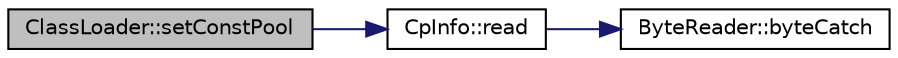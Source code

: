 digraph "ClassLoader::setConstPool"
{
  edge [fontname="Helvetica",fontsize="10",labelfontname="Helvetica",labelfontsize="10"];
  node [fontname="Helvetica",fontsize="10",shape=record];
  rankdir="LR";
  Node1 [label="ClassLoader::setConstPool",height=0.2,width=0.4,color="black", fillcolor="grey75", style="filled", fontcolor="black"];
  Node1 -> Node2 [color="midnightblue",fontsize="10",style="solid",fontname="Helvetica"];
  Node2 [label="CpInfo::read",height=0.2,width=0.4,color="black", fillcolor="white", style="filled",URL="$class_cp_info.html#ab8c89df973cc40b407e0cdd4911923f1"];
  Node2 -> Node3 [color="midnightblue",fontsize="10",style="solid",fontname="Helvetica"];
  Node3 [label="ByteReader::byteCatch",height=0.2,width=0.4,color="black", fillcolor="white", style="filled",URL="$class_byte_reader.html#ae570748805994596f51ae033183935d7"];
}
